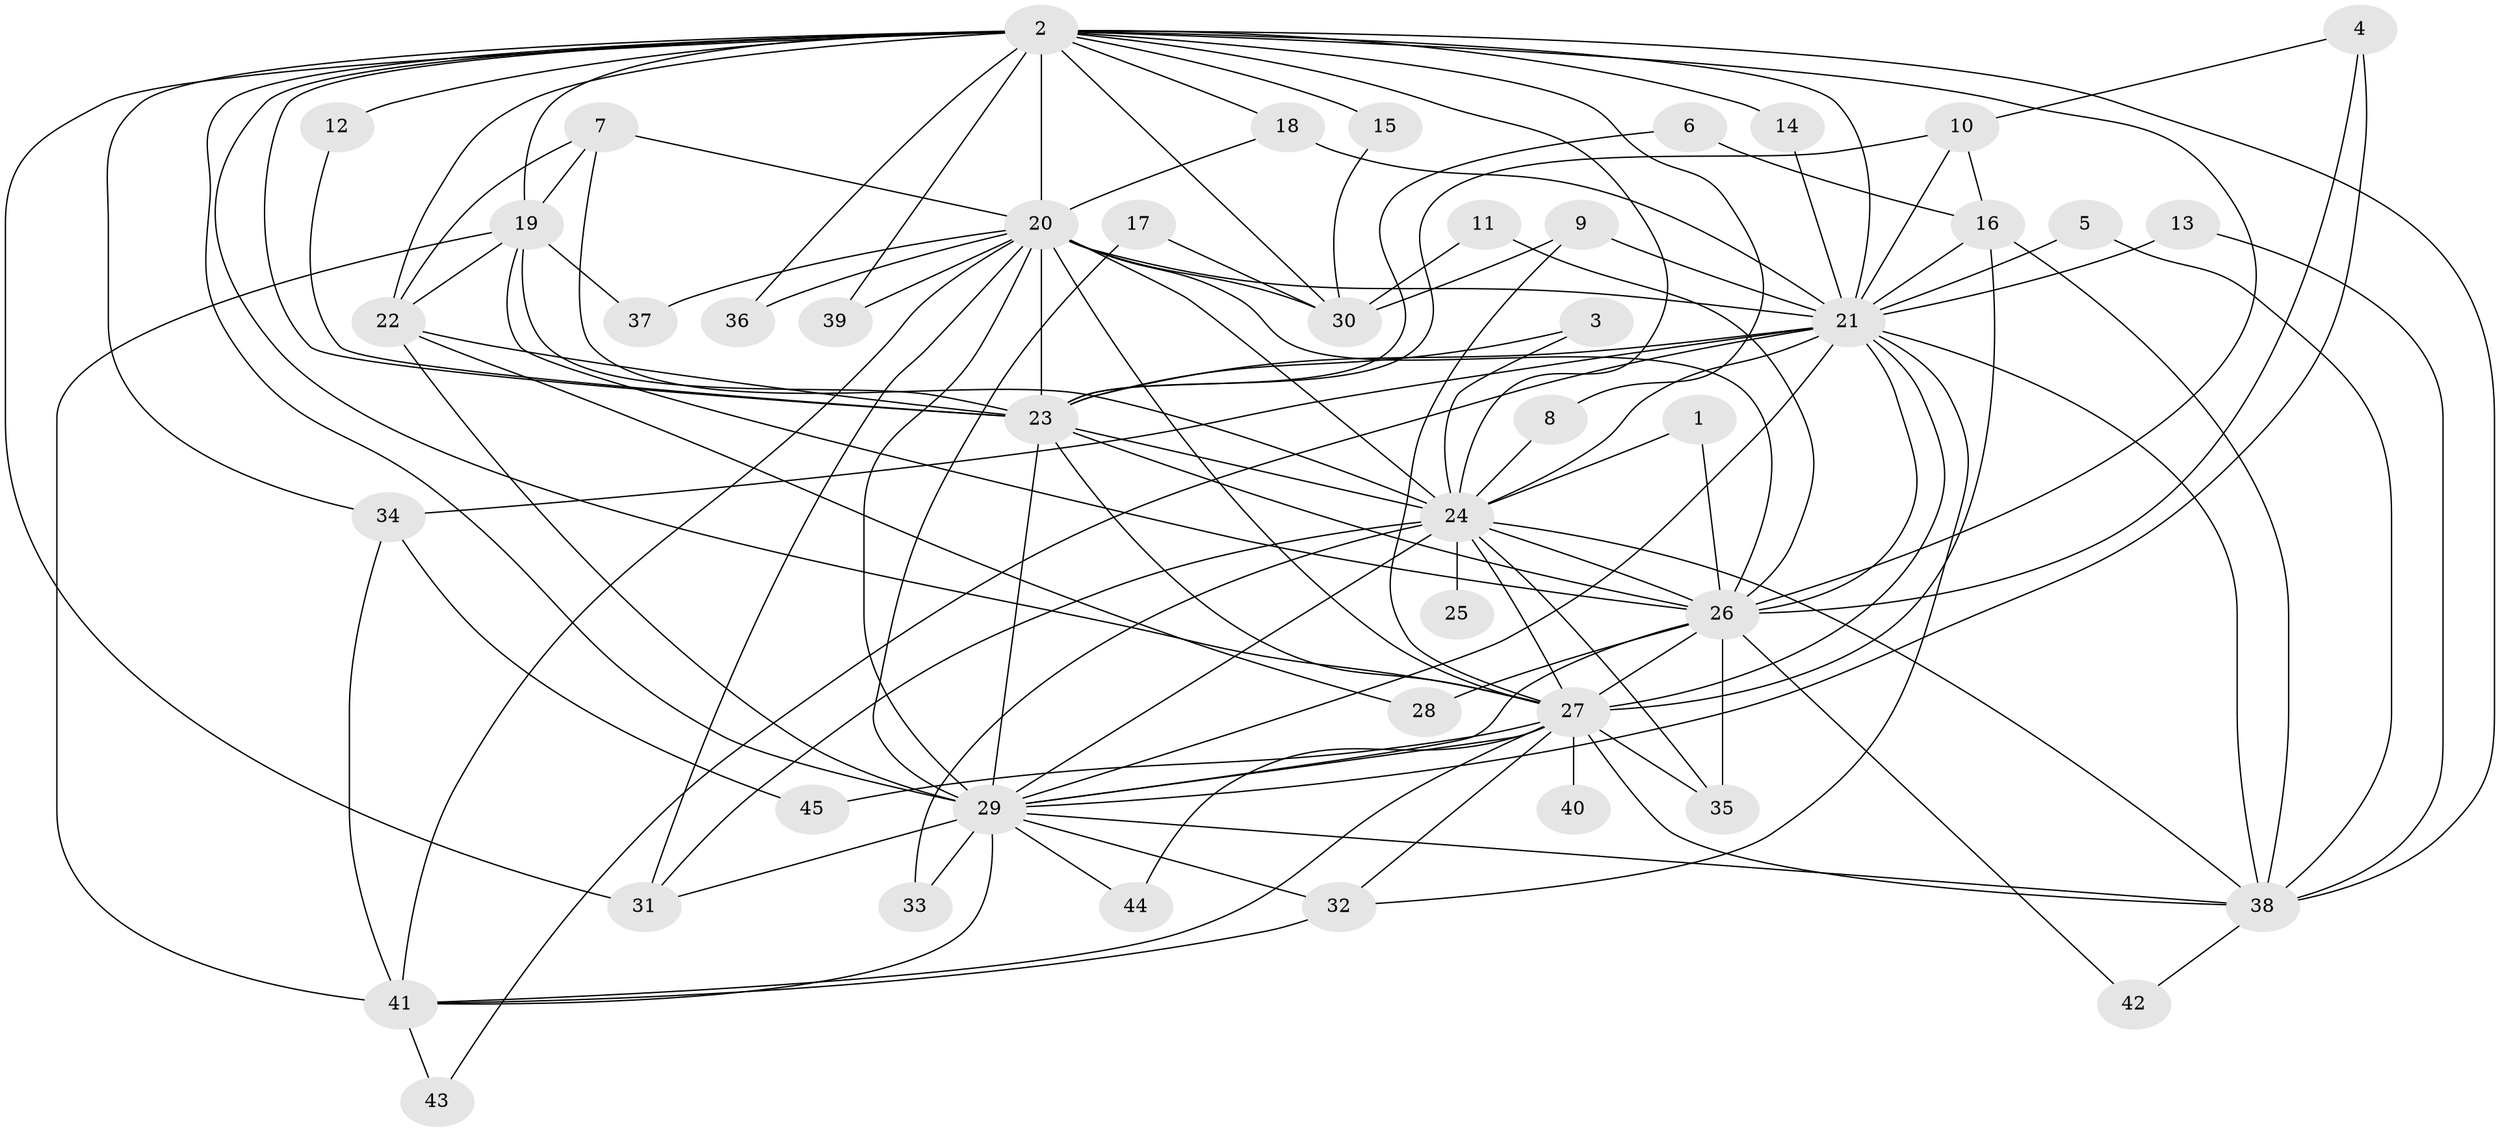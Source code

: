 // original degree distribution, {17: 0.011111111111111112, 18: 0.044444444444444446, 16: 0.011111111111111112, 25: 0.011111111111111112, 19: 0.011111111111111112, 20: 0.011111111111111112, 15: 0.011111111111111112, 8: 0.022222222222222223, 4: 0.06666666666666667, 3: 0.2, 2: 0.5222222222222223, 6: 0.011111111111111112, 5: 0.05555555555555555, 7: 0.011111111111111112}
// Generated by graph-tools (version 1.1) at 2025/25/03/09/25 03:25:52]
// undirected, 45 vertices, 121 edges
graph export_dot {
graph [start="1"]
  node [color=gray90,style=filled];
  1;
  2;
  3;
  4;
  5;
  6;
  7;
  8;
  9;
  10;
  11;
  12;
  13;
  14;
  15;
  16;
  17;
  18;
  19;
  20;
  21;
  22;
  23;
  24;
  25;
  26;
  27;
  28;
  29;
  30;
  31;
  32;
  33;
  34;
  35;
  36;
  37;
  38;
  39;
  40;
  41;
  42;
  43;
  44;
  45;
  1 -- 24 [weight=1.0];
  1 -- 26 [weight=1.0];
  2 -- 8 [weight=1.0];
  2 -- 12 [weight=1.0];
  2 -- 14 [weight=1.0];
  2 -- 15 [weight=1.0];
  2 -- 18 [weight=1.0];
  2 -- 19 [weight=1.0];
  2 -- 20 [weight=5.0];
  2 -- 21 [weight=2.0];
  2 -- 22 [weight=2.0];
  2 -- 23 [weight=2.0];
  2 -- 24 [weight=2.0];
  2 -- 26 [weight=3.0];
  2 -- 27 [weight=2.0];
  2 -- 29 [weight=3.0];
  2 -- 30 [weight=2.0];
  2 -- 31 [weight=1.0];
  2 -- 34 [weight=1.0];
  2 -- 36 [weight=1.0];
  2 -- 38 [weight=1.0];
  2 -- 39 [weight=1.0];
  3 -- 23 [weight=1.0];
  3 -- 24 [weight=1.0];
  4 -- 10 [weight=1.0];
  4 -- 26 [weight=1.0];
  4 -- 29 [weight=1.0];
  5 -- 21 [weight=1.0];
  5 -- 38 [weight=1.0];
  6 -- 16 [weight=1.0];
  6 -- 23 [weight=1.0];
  7 -- 19 [weight=1.0];
  7 -- 20 [weight=1.0];
  7 -- 22 [weight=1.0];
  7 -- 24 [weight=1.0];
  8 -- 24 [weight=1.0];
  9 -- 21 [weight=1.0];
  9 -- 27 [weight=1.0];
  9 -- 30 [weight=1.0];
  10 -- 16 [weight=1.0];
  10 -- 21 [weight=1.0];
  10 -- 23 [weight=1.0];
  11 -- 26 [weight=1.0];
  11 -- 30 [weight=1.0];
  12 -- 23 [weight=1.0];
  13 -- 21 [weight=1.0];
  13 -- 38 [weight=1.0];
  14 -- 21 [weight=1.0];
  15 -- 30 [weight=1.0];
  16 -- 21 [weight=1.0];
  16 -- 27 [weight=1.0];
  16 -- 38 [weight=2.0];
  17 -- 29 [weight=1.0];
  17 -- 30 [weight=1.0];
  18 -- 20 [weight=1.0];
  18 -- 21 [weight=1.0];
  19 -- 22 [weight=1.0];
  19 -- 23 [weight=1.0];
  19 -- 26 [weight=1.0];
  19 -- 37 [weight=1.0];
  19 -- 41 [weight=1.0];
  20 -- 21 [weight=3.0];
  20 -- 23 [weight=2.0];
  20 -- 24 [weight=2.0];
  20 -- 26 [weight=2.0];
  20 -- 27 [weight=2.0];
  20 -- 29 [weight=3.0];
  20 -- 30 [weight=2.0];
  20 -- 31 [weight=1.0];
  20 -- 36 [weight=1.0];
  20 -- 37 [weight=1.0];
  20 -- 39 [weight=1.0];
  20 -- 41 [weight=2.0];
  21 -- 23 [weight=3.0];
  21 -- 24 [weight=3.0];
  21 -- 26 [weight=1.0];
  21 -- 27 [weight=2.0];
  21 -- 29 [weight=2.0];
  21 -- 32 [weight=1.0];
  21 -- 34 [weight=1.0];
  21 -- 38 [weight=1.0];
  21 -- 43 [weight=1.0];
  22 -- 23 [weight=1.0];
  22 -- 28 [weight=1.0];
  22 -- 29 [weight=1.0];
  23 -- 24 [weight=1.0];
  23 -- 26 [weight=2.0];
  23 -- 27 [weight=1.0];
  23 -- 29 [weight=2.0];
  24 -- 25 [weight=2.0];
  24 -- 26 [weight=1.0];
  24 -- 27 [weight=1.0];
  24 -- 29 [weight=2.0];
  24 -- 31 [weight=1.0];
  24 -- 33 [weight=1.0];
  24 -- 35 [weight=1.0];
  24 -- 38 [weight=1.0];
  26 -- 27 [weight=1.0];
  26 -- 28 [weight=1.0];
  26 -- 29 [weight=1.0];
  26 -- 35 [weight=2.0];
  26 -- 42 [weight=1.0];
  27 -- 29 [weight=2.0];
  27 -- 32 [weight=1.0];
  27 -- 35 [weight=1.0];
  27 -- 38 [weight=1.0];
  27 -- 40 [weight=1.0];
  27 -- 41 [weight=1.0];
  27 -- 44 [weight=1.0];
  27 -- 45 [weight=1.0];
  29 -- 31 [weight=1.0];
  29 -- 32 [weight=1.0];
  29 -- 33 [weight=1.0];
  29 -- 38 [weight=1.0];
  29 -- 41 [weight=1.0];
  29 -- 44 [weight=1.0];
  32 -- 41 [weight=1.0];
  34 -- 41 [weight=1.0];
  34 -- 45 [weight=1.0];
  38 -- 42 [weight=1.0];
  41 -- 43 [weight=1.0];
}
